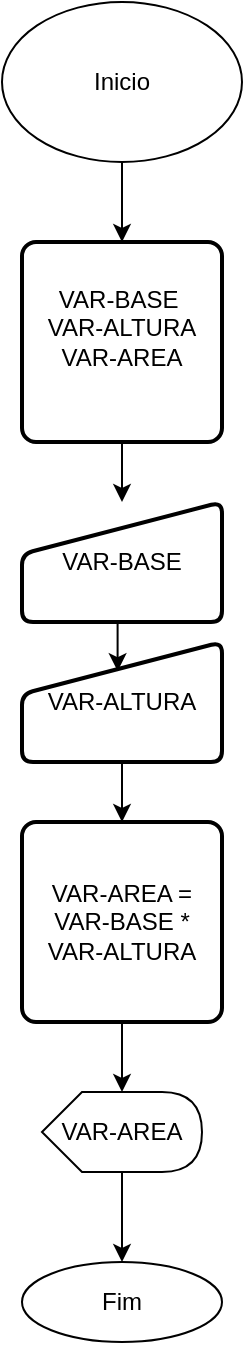 <mxfile version="26.1.0">
  <diagram name="Página-1" id="CPvqbXjHbDNLkCxv18KU">
    <mxGraphModel dx="786" dy="468" grid="1" gridSize="10" guides="1" tooltips="1" connect="1" arrows="1" fold="1" page="1" pageScale="1" pageWidth="827" pageHeight="1169" math="0" shadow="0">
      <root>
        <mxCell id="0" />
        <mxCell id="1" parent="0" />
        <mxCell id="_pVqM6F8h4HM7-4h1Zk2-1" value="Fim" style="ellipse;whiteSpace=wrap;html=1;" parent="1" vertex="1">
          <mxGeometry x="330" y="650" width="100" height="40" as="geometry" />
        </mxCell>
        <mxCell id="_pVqM6F8h4HM7-4h1Zk2-14" style="edgeStyle=orthogonalEdgeStyle;rounded=0;orthogonalLoop=1;jettySize=auto;html=1;exitX=0.5;exitY=1;exitDx=0;exitDy=0;entryX=0.5;entryY=0;entryDx=0;entryDy=0;" parent="1" source="_pVqM6F8h4HM7-4h1Zk2-2" target="_pVqM6F8h4HM7-4h1Zk2-9" edge="1">
          <mxGeometry relative="1" as="geometry" />
        </mxCell>
        <mxCell id="_pVqM6F8h4HM7-4h1Zk2-2" value="Inicio" style="ellipse;whiteSpace=wrap;html=1;" parent="1" vertex="1">
          <mxGeometry x="320" y="20" width="120" height="80" as="geometry" />
        </mxCell>
        <mxCell id="_pVqM6F8h4HM7-4h1Zk2-20" style="edgeStyle=orthogonalEdgeStyle;rounded=0;orthogonalLoop=1;jettySize=auto;html=1;exitX=0;exitY=0;exitDx=40;exitDy=40;exitPerimeter=0;entryX=0.5;entryY=0;entryDx=0;entryDy=0;" parent="1" source="_pVqM6F8h4HM7-4h1Zk2-5" target="_pVqM6F8h4HM7-4h1Zk2-1" edge="1">
          <mxGeometry relative="1" as="geometry" />
        </mxCell>
        <mxCell id="_pVqM6F8h4HM7-4h1Zk2-5" value="VAR-AREA" style="shape=display;whiteSpace=wrap;html=1;" parent="1" vertex="1">
          <mxGeometry x="340" y="565" width="80" height="40" as="geometry" />
        </mxCell>
        <mxCell id="_pVqM6F8h4HM7-4h1Zk2-6" value="VAR-BASE" style="html=1;strokeWidth=2;shape=manualInput;whiteSpace=wrap;rounded=1;size=26;arcSize=11;" parent="1" vertex="1">
          <mxGeometry x="330" y="270" width="100" height="60" as="geometry" />
        </mxCell>
        <mxCell id="_pVqM6F8h4HM7-4h1Zk2-18" style="edgeStyle=orthogonalEdgeStyle;rounded=0;orthogonalLoop=1;jettySize=auto;html=1;exitX=0.5;exitY=1;exitDx=0;exitDy=0;entryX=0.5;entryY=0;entryDx=0;entryDy=0;" parent="1" source="_pVqM6F8h4HM7-4h1Zk2-7" target="_pVqM6F8h4HM7-4h1Zk2-12" edge="1">
          <mxGeometry relative="1" as="geometry" />
        </mxCell>
        <mxCell id="_pVqM6F8h4HM7-4h1Zk2-7" value="VAR-ALTURA" style="html=1;strokeWidth=2;shape=manualInput;whiteSpace=wrap;rounded=1;size=26;arcSize=11;" parent="1" vertex="1">
          <mxGeometry x="330" y="340" width="100" height="60" as="geometry" />
        </mxCell>
        <mxCell id="_pVqM6F8h4HM7-4h1Zk2-16" style="edgeStyle=orthogonalEdgeStyle;rounded=0;orthogonalLoop=1;jettySize=auto;html=1;exitX=0.5;exitY=1;exitDx=0;exitDy=0;" parent="1" source="_pVqM6F8h4HM7-4h1Zk2-9" target="_pVqM6F8h4HM7-4h1Zk2-6" edge="1">
          <mxGeometry relative="1" as="geometry" />
        </mxCell>
        <mxCell id="_pVqM6F8h4HM7-4h1Zk2-9" value="VAR-BASE&amp;nbsp;&lt;div&gt;VAR-ALTURA&lt;/div&gt;&lt;div&gt;VAR-AREA&lt;/div&gt;&lt;div&gt;&lt;br&gt;&lt;/div&gt;" style="rounded=1;whiteSpace=wrap;html=1;absoluteArcSize=1;arcSize=14;strokeWidth=2;" parent="1" vertex="1">
          <mxGeometry x="330" y="140" width="100" height="100" as="geometry" />
        </mxCell>
        <mxCell id="_pVqM6F8h4HM7-4h1Zk2-19" style="edgeStyle=orthogonalEdgeStyle;rounded=0;orthogonalLoop=1;jettySize=auto;html=1;exitX=0.5;exitY=1;exitDx=0;exitDy=0;" parent="1" source="_pVqM6F8h4HM7-4h1Zk2-12" target="_pVqM6F8h4HM7-4h1Zk2-5" edge="1">
          <mxGeometry relative="1" as="geometry" />
        </mxCell>
        <mxCell id="_pVqM6F8h4HM7-4h1Zk2-12" value="&lt;div&gt;VAR-AREA = VAR-BASE * VAR-ALTURA&lt;/div&gt;" style="rounded=1;whiteSpace=wrap;html=1;absoluteArcSize=1;arcSize=14;strokeWidth=2;" parent="1" vertex="1">
          <mxGeometry x="330" y="430" width="100" height="100" as="geometry" />
        </mxCell>
        <mxCell id="_pVqM6F8h4HM7-4h1Zk2-17" style="edgeStyle=orthogonalEdgeStyle;rounded=0;orthogonalLoop=1;jettySize=auto;html=1;exitX=0.5;exitY=1;exitDx=0;exitDy=0;entryX=0.478;entryY=0.243;entryDx=0;entryDy=0;entryPerimeter=0;" parent="1" source="_pVqM6F8h4HM7-4h1Zk2-6" target="_pVqM6F8h4HM7-4h1Zk2-7" edge="1">
          <mxGeometry relative="1" as="geometry" />
        </mxCell>
      </root>
    </mxGraphModel>
  </diagram>
</mxfile>
